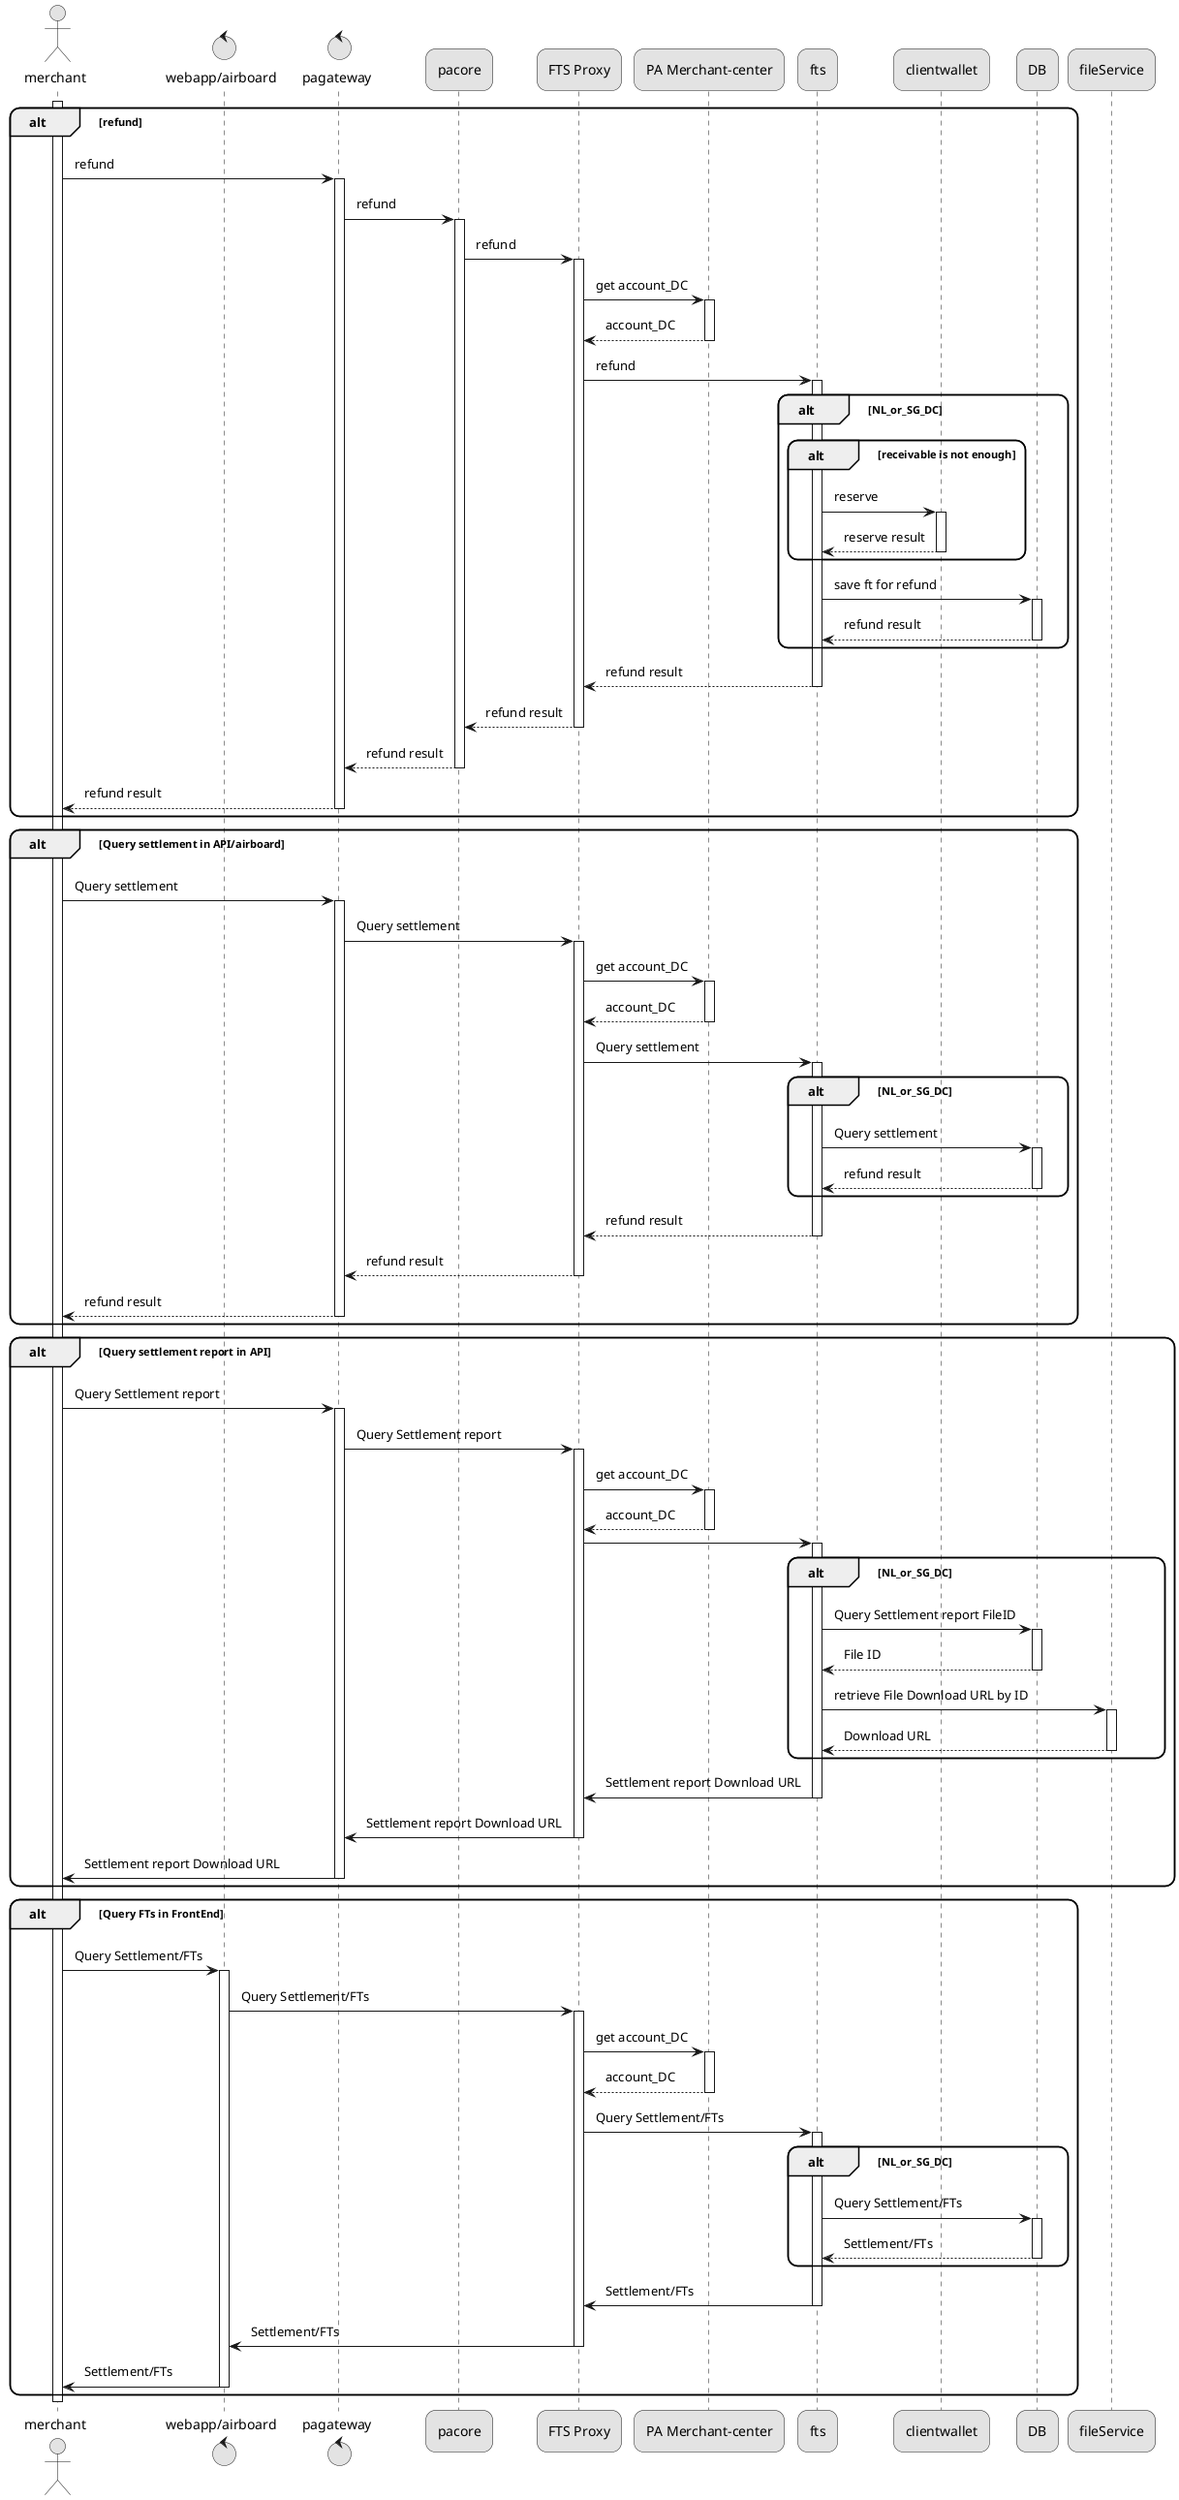 @startuml

skinparam padding 5
skinparam roundcorner 20

skinparam monochrome true

autoactivate on

actor "merchant" as User
control "webapp/airboard" as FrontEnd
control "pagateway" as pagateway
participant "pacore" as pacore
participant "FTS Proxy" as FTSProxy
participant "PA Merchant-center" as PAMerchantcenter
participant "fts" as FTS
participant "clientwallet" as ClientWallet
activate User

alt refund
User -> pagateway++: refund
pagateway -> pacore++: refund
pacore -> FTSProxy++: refund 
FTSProxy->PAMerchantcenter: get account_DC
return account_DC
FTSProxy -> FTS++: refund
alt NL_or_SG_DC
alt receivable is not enough
FTS -> ClientWallet: reserve
return reserve result
end
FTS -> DB: save ft for refund
return refund result
end NL_or_SG_DC
return refund result
return refund result
return refund result
return refund result
end

alt Query settlement in API/airboard
User -> pagateway++: Query settlement 
pagateway -> FTSProxy++: Query settlement 
FTSProxy->PAMerchantcenter: get account_DC
return account_DC
FTSProxy -> FTS++: Query settlement 
alt NL_or_SG_DC
FTS -> DB: Query settlement 
return refund result
end NL_or_SG_DC
return refund result
return refund result
return refund result

end  

alt Query settlement report in API
User -> pagateway++: Query Settlement report
pagateway -> FTSProxy++: Query Settlement report
FTSProxy->PAMerchantcenter: get account_DC
return account_DC
FTSProxy -> FTS++
alt NL_or_SG_DC
FTS -> DB: Query Settlement report FileID
return File ID
FTS -> fileService: retrieve File Download URL by ID
return Download URL
end NL_or_SG_DC
FTSProxy <-FTS--: Settlement report Download URL
pagateway <- FTSProxy--: Settlement report Download URL
User <- pagateway--: Settlement report Download URL
end

alt Query FTs in FrontEnd
User -> FrontEnd++: Query Settlement/FTs
FrontEnd -> FTSProxy++: Query Settlement/FTs
FTSProxy->PAMerchantcenter: get account_DC
return account_DC
FTSProxy -> FTS++: Query Settlement/FTs
alt NL_or_SG_DC
FTS -> DB: Query Settlement/FTs 
return Settlement/FTs 
end NL_or_SG_DC
FTSProxy <- FTS--: Settlement/FTs
FrontEnd <- FTSProxy--: Settlement/FTs
User <- FrontEnd--:Settlement/FTs
end

deactivate User 

@enduml